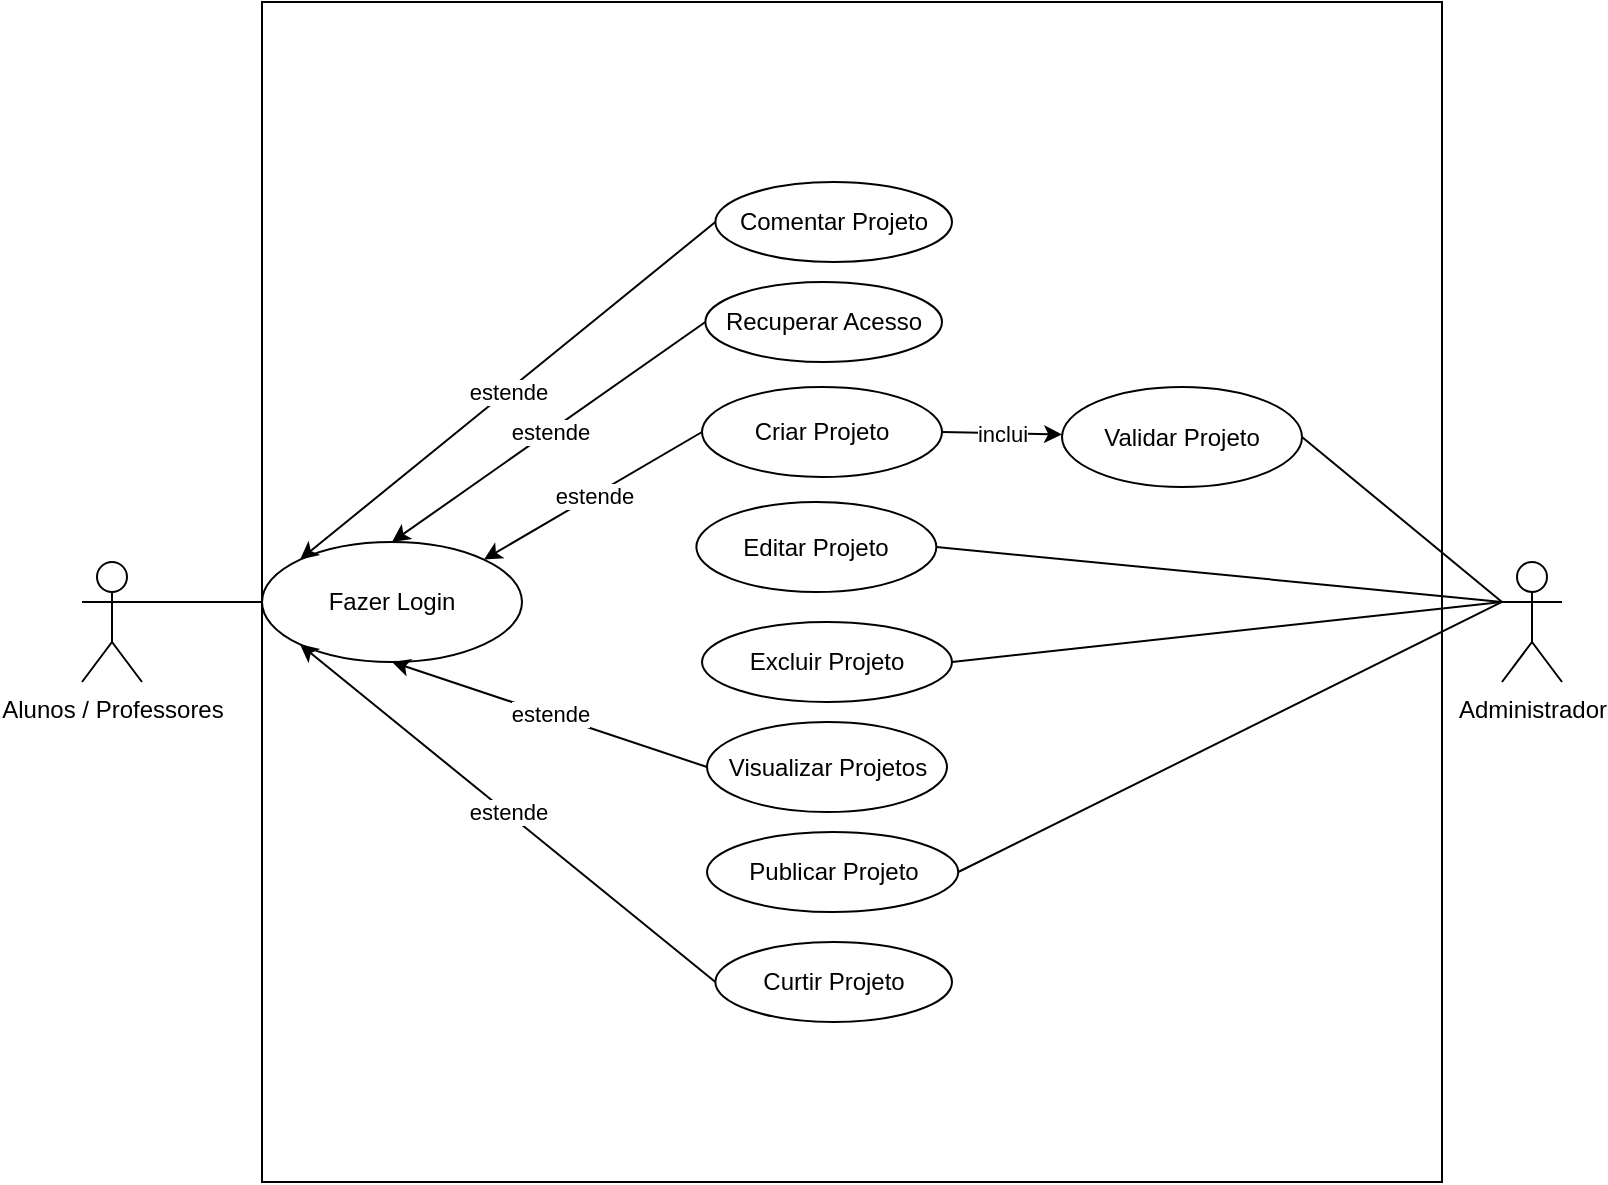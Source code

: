 <mxfile>
    <diagram id="zRCiL9ZMk7N_7-01TlMQ" name="Página-1">
        <mxGraphModel dx="1315" dy="628" grid="1" gridSize="10" guides="1" tooltips="1" connect="1" arrows="1" fold="1" page="1" pageScale="1" pageWidth="827" pageHeight="1169" math="0" shadow="0">
            <root>
                <mxCell id="0"/>
                <mxCell id="1" parent="0"/>
                <mxCell id="2" value="" style="whiteSpace=wrap;html=1;aspect=fixed;" parent="1" vertex="1">
                    <mxGeometry x="140" y="130" width="590" height="590" as="geometry"/>
                </mxCell>
                <mxCell id="3" value="Alunos / Professores" style="shape=umlActor;verticalLabelPosition=bottom;verticalAlign=top;html=1;outlineConnect=0;" parent="1" vertex="1">
                    <mxGeometry x="50" y="410" width="30" height="60" as="geometry"/>
                </mxCell>
                <mxCell id="11" value="estende" style="endArrow=classic;html=1;exitX=0;exitY=0.5;exitDx=0;exitDy=0;entryX=1;entryY=0;entryDx=0;entryDy=0;" parent="1" source="15" target="32" edge="1">
                    <mxGeometry width="50" height="50" relative="1" as="geometry">
                        <mxPoint x="290" y="500" as="sourcePoint"/>
                        <mxPoint x="304.191" y="539.698" as="targetPoint"/>
                    </mxGeometry>
                </mxCell>
                <mxCell id="13" value="Excluir Projeto" style="ellipse;whiteSpace=wrap;html=1;" parent="1" vertex="1">
                    <mxGeometry x="360" y="440" width="125" height="40" as="geometry"/>
                </mxCell>
                <mxCell id="14" value="Editar Projeto" style="ellipse;whiteSpace=wrap;html=1;" parent="1" vertex="1">
                    <mxGeometry x="357.18" y="380" width="120" height="45" as="geometry"/>
                </mxCell>
                <mxCell id="15" value="Criar Projeto" style="ellipse;whiteSpace=wrap;html=1;" parent="1" vertex="1">
                    <mxGeometry x="360" y="322.5" width="120" height="45" as="geometry"/>
                </mxCell>
                <mxCell id="22" value="Publicar Projeto" style="ellipse;whiteSpace=wrap;html=1;" parent="1" vertex="1">
                    <mxGeometry x="362.5" y="545" width="125.63" height="40" as="geometry"/>
                </mxCell>
                <mxCell id="31" value="" style="endArrow=none;html=1;exitX=1;exitY=0.333;exitDx=0;exitDy=0;exitPerimeter=0;entryX=0;entryY=0.5;entryDx=0;entryDy=0;" parent="1" source="3" target="32" edge="1">
                    <mxGeometry width="50" height="50" relative="1" as="geometry">
                        <mxPoint x="180" y="360" as="sourcePoint"/>
                        <mxPoint x="230" y="310" as="targetPoint"/>
                    </mxGeometry>
                </mxCell>
                <mxCell id="32" value="Fazer Login" style="ellipse;whiteSpace=wrap;html=1;" parent="1" vertex="1">
                    <mxGeometry x="140" y="400" width="130" height="60" as="geometry"/>
                </mxCell>
                <mxCell id="38" value="Recuperar Acesso" style="ellipse;whiteSpace=wrap;html=1;" parent="1" vertex="1">
                    <mxGeometry x="361.68" y="270" width="118.32" height="40" as="geometry"/>
                </mxCell>
                <mxCell id="44" value="estende" style="endArrow=classic;html=1;exitX=0;exitY=0.5;exitDx=0;exitDy=0;entryX=0.5;entryY=0;entryDx=0;entryDy=0;" parent="1" source="38" target="32" edge="1">
                    <mxGeometry relative="1" as="geometry">
                        <mxPoint x="430" y="320" as="sourcePoint"/>
                        <mxPoint x="450" y="320" as="targetPoint"/>
                    </mxGeometry>
                </mxCell>
                <mxCell id="48" value="Administrador" style="shape=umlActor;verticalLabelPosition=bottom;verticalAlign=top;html=1;outlineConnect=0;" parent="1" vertex="1">
                    <mxGeometry x="760" y="410" width="30" height="60" as="geometry"/>
                </mxCell>
                <mxCell id="49" value="Validar Projeto" style="ellipse;whiteSpace=wrap;html=1;" parent="1" vertex="1">
                    <mxGeometry x="540" y="322.5" width="120" height="50" as="geometry"/>
                </mxCell>
                <mxCell id="50" value="inclui" style="endArrow=classic;html=1;exitX=1;exitY=0.5;exitDx=0;exitDy=0;" parent="1" source="15" target="49" edge="1">
                    <mxGeometry width="50" height="50" relative="1" as="geometry">
                        <mxPoint x="461" y="362.5" as="sourcePoint"/>
                        <mxPoint x="292.426" y="397.145" as="targetPoint"/>
                    </mxGeometry>
                </mxCell>
                <mxCell id="52" value="" style="endArrow=none;html=1;exitX=1;exitY=0.5;exitDx=0;exitDy=0;entryX=0;entryY=0.333;entryDx=0;entryDy=0;entryPerimeter=0;" parent="1" source="49" target="48" edge="1">
                    <mxGeometry width="50" height="50" relative="1" as="geometry">
                        <mxPoint x="420" y="490" as="sourcePoint"/>
                        <mxPoint x="470" y="440" as="targetPoint"/>
                    </mxGeometry>
                </mxCell>
                <mxCell id="53" value="" style="endArrow=none;html=1;exitX=1;exitY=0.5;exitDx=0;exitDy=0;entryX=0;entryY=0.333;entryDx=0;entryDy=0;entryPerimeter=0;" parent="1" source="13" target="48" edge="1">
                    <mxGeometry width="50" height="50" relative="1" as="geometry">
                        <mxPoint x="420" y="490" as="sourcePoint"/>
                        <mxPoint x="470" y="440" as="targetPoint"/>
                    </mxGeometry>
                </mxCell>
                <mxCell id="55" value="" style="endArrow=none;html=1;entryX=0;entryY=0.333;entryDx=0;entryDy=0;entryPerimeter=0;exitX=1;exitY=0.5;exitDx=0;exitDy=0;" parent="1" source="22" target="48" edge="1">
                    <mxGeometry width="50" height="50" relative="1" as="geometry">
                        <mxPoint x="420" y="490" as="sourcePoint"/>
                        <mxPoint x="470" y="440" as="targetPoint"/>
                    </mxGeometry>
                </mxCell>
                <mxCell id="56" value="Visualizar Projetos" style="ellipse;whiteSpace=wrap;html=1;" parent="1" vertex="1">
                    <mxGeometry x="362.5" y="490" width="120" height="45" as="geometry"/>
                </mxCell>
                <mxCell id="61" value="estende" style="endArrow=classic;html=1;entryX=0.5;entryY=1;entryDx=0;entryDy=0;exitX=0;exitY=0.5;exitDx=0;exitDy=0;" parent="1" source="56" target="32" edge="1">
                    <mxGeometry width="50" height="50" relative="1" as="geometry">
                        <mxPoint x="319.04" y="498.79" as="sourcePoint"/>
                        <mxPoint x="220.002" y="490.003" as="targetPoint"/>
                    </mxGeometry>
                </mxCell>
                <mxCell id="62" value="" style="endArrow=none;html=1;entryX=0;entryY=0.333;entryDx=0;entryDy=0;entryPerimeter=0;exitX=1;exitY=0.5;exitDx=0;exitDy=0;" edge="1" parent="1" source="14" target="48">
                    <mxGeometry width="50" height="50" relative="1" as="geometry">
                        <mxPoint x="390" y="440" as="sourcePoint"/>
                        <mxPoint x="440" y="390" as="targetPoint"/>
                    </mxGeometry>
                </mxCell>
                <mxCell id="64" value="Comentar Projeto" style="ellipse;whiteSpace=wrap;html=1;" vertex="1" parent="1">
                    <mxGeometry x="366.68" y="220" width="118.32" height="40" as="geometry"/>
                </mxCell>
                <mxCell id="65" value="estende" style="endArrow=classic;html=1;exitX=0;exitY=0.5;exitDx=0;exitDy=0;entryX=0;entryY=0;entryDx=0;entryDy=0;" edge="1" parent="1" source="64" target="32">
                    <mxGeometry relative="1" as="geometry">
                        <mxPoint x="371.68" y="300" as="sourcePoint"/>
                        <mxPoint x="215" y="410" as="targetPoint"/>
                    </mxGeometry>
                </mxCell>
                <mxCell id="66" value="Curtir Projeto" style="ellipse;whiteSpace=wrap;html=1;" vertex="1" parent="1">
                    <mxGeometry x="366.68" y="600" width="118.32" height="40" as="geometry"/>
                </mxCell>
                <mxCell id="67" value="estende" style="endArrow=classic;html=1;entryX=0;entryY=1;entryDx=0;entryDy=0;exitX=0;exitY=0.5;exitDx=0;exitDy=0;" edge="1" parent="1" source="66" target="32">
                    <mxGeometry width="50" height="50" relative="1" as="geometry">
                        <mxPoint x="372.5" y="522.5" as="sourcePoint"/>
                        <mxPoint x="215" y="470" as="targetPoint"/>
                    </mxGeometry>
                </mxCell>
            </root>
        </mxGraphModel>
    </diagram>
</mxfile>
